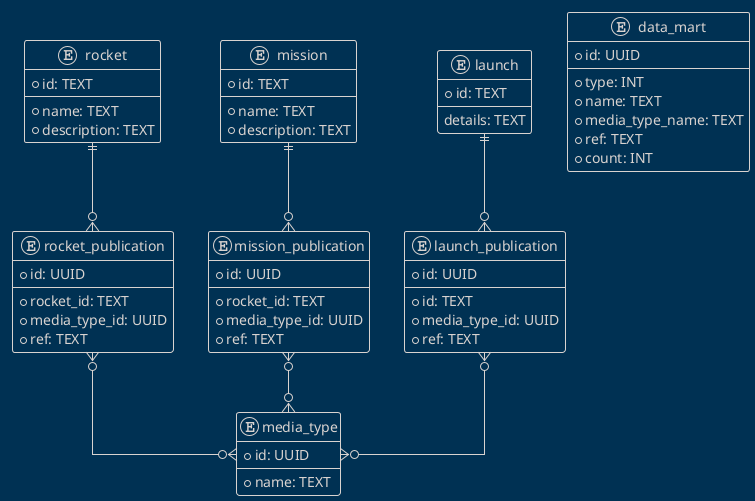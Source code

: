 @startuml Schema
!theme blueprint
skinparam linetype ortho

entity media_type {
    * id: UUID
    --
    * name: TEXT
}

entity rocket {
    * id: TEXT
    --
    * name: TEXT
    * description: TEXT
}

entity rocket_publication {
    * id: UUID
    --
    * rocket_id: TEXT
    * media_type_id: UUID
    * ref: TEXT
}

entity mission {
    * id: TEXT
    --
    * name: TEXT
    * description: TEXT
}

entity mission_publication {
    * id: UUID
    --
    * rocket_id: TEXT
    * media_type_id: UUID
    * ref: TEXT
}

entity launch {
    * id: TEXT
    --
    details: TEXT
}

entity launch_publication {
    * id: UUID
    --
    * id: TEXT
    * media_type_id: UUID
    * ref: TEXT
}

entity data_mart {
    * id: UUID
    --
    * type: INT
    * name: TEXT
    * media_type_name: TEXT
    * ref: TEXT
    * count: INT
}

rocket ||--o{ rocket_publication
rocket_publication }o--o{ media_type
mission ||--o{ mission_publication
mission_publication }o--o{ media_type
launch ||--o{ launch_publication
launch_publication }o--o{ media_type

@enduml